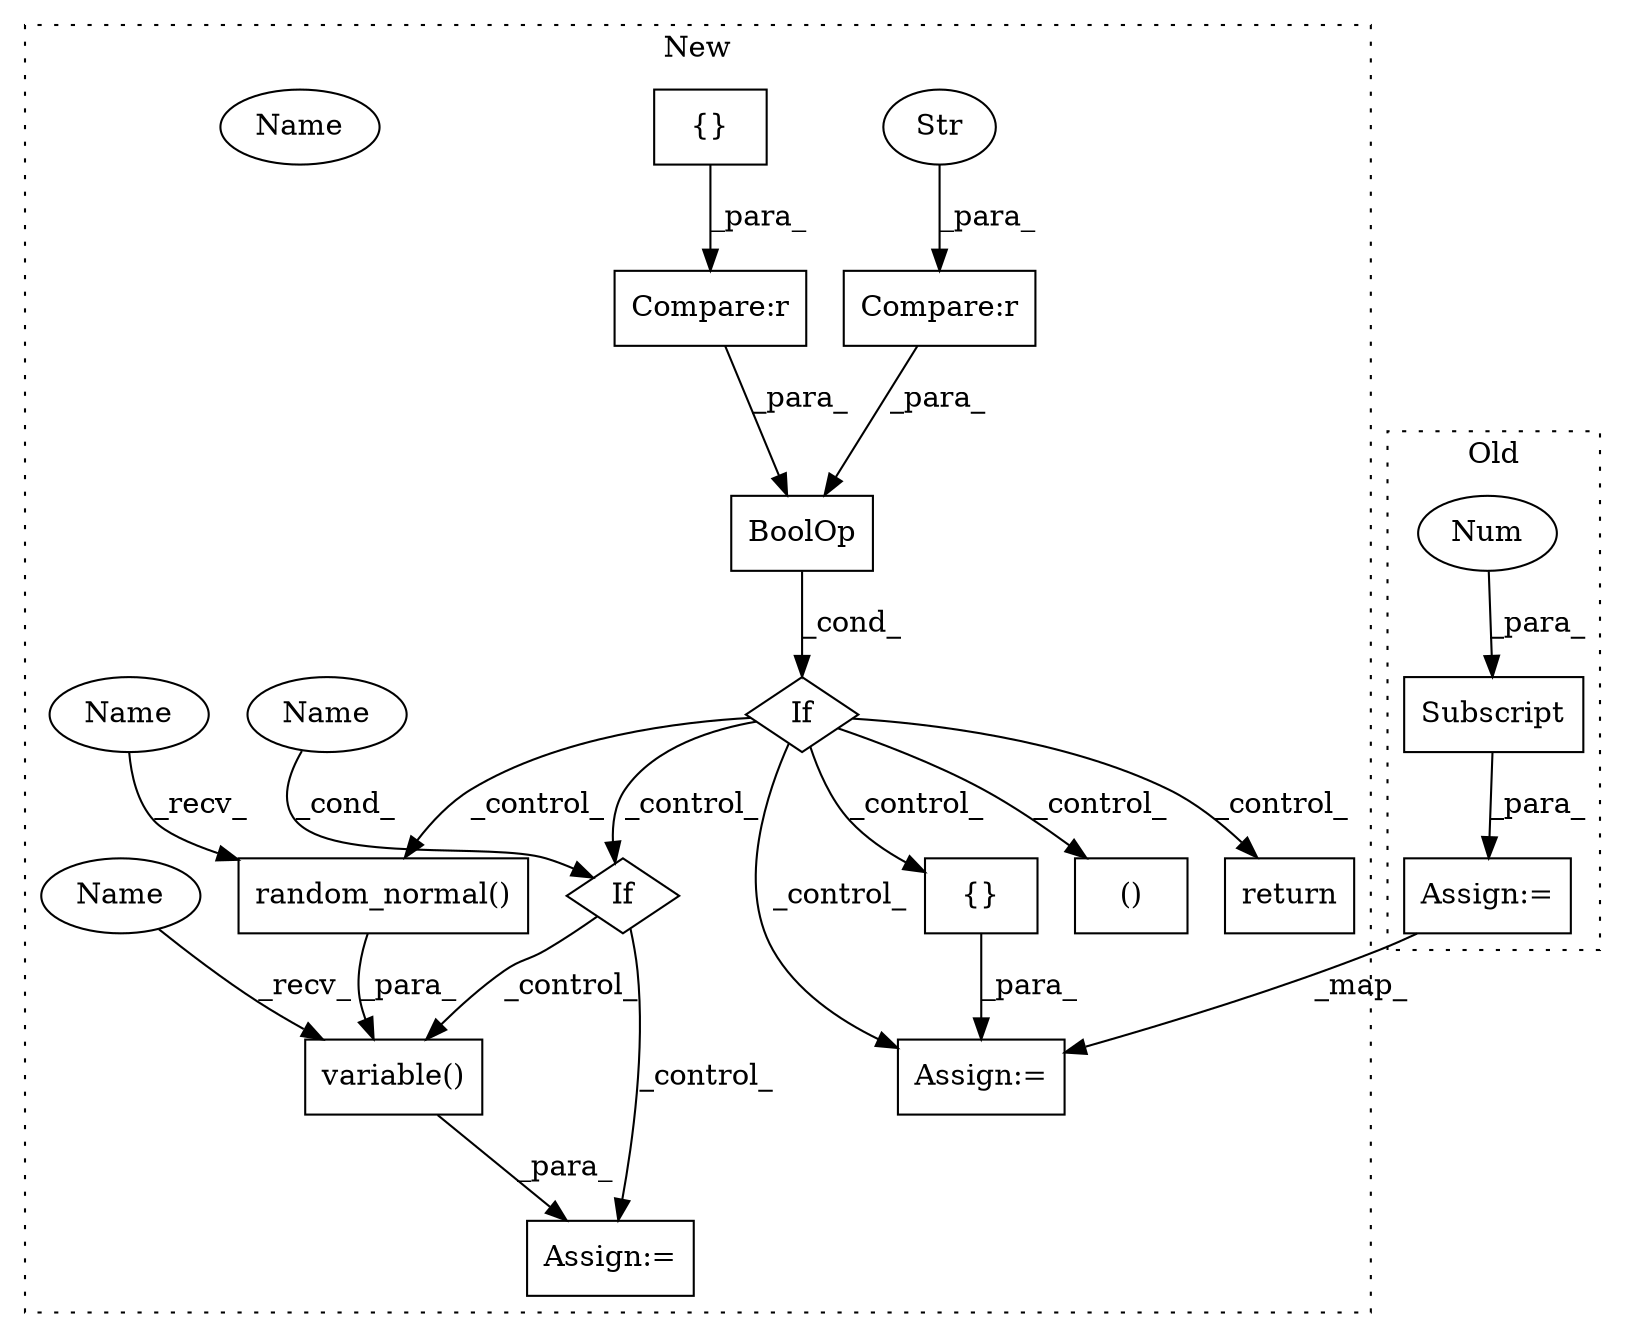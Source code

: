 digraph G {
subgraph cluster0 {
1 [label="Subscript" a="63" s="9858,0" l="11,0" shape="box"];
8 [label="Num" a="76" s="9866" l="2" shape="ellipse"];
17 [label="Assign:=" a="68" s="9855" l="3" shape="box"];
label = "Old";
style="dotted";
}
subgraph cluster1 {
2 [label="BoolOp" a="72" s="9431" l="53" shape="box"];
3 [label="Compare:r" a="40" s="9431" l="28" shape="box"];
4 [label="If" a="96" s="9428" l="3" shape="diamond"];
5 [label="Assign:=" a="68" s="9837" l="3" shape="box"];
6 [label="Compare:r" a="40" s="9464" l="20" shape="box"];
7 [label="Str" a="66" s="9474" l="9" shape="ellipse"];
9 [label="If" a="96" s="9812" l="3" shape="diamond"];
10 [label="return" a="93" s="9554" l="6" shape="box"];
11 [label="()" a="54" s="9608" l="31" shape="box"];
12 [label="{}" a="59" s="9439,9458" l="1,0" shape="box"];
13 [label="Name" a="87" s="9815" l="11" shape="ellipse"];
14 [label="variable()" a="75" s="9840,9854" l="13,1" shape="box"];
15 [label="random_normal()" a="75" s="9719" l="37" shape="box"];
16 [label="{}" a="59" s="9660,9688" l="1,0" shape="box"];
18 [label="Assign:=" a="68" s="9657" l="3" shape="box"];
19 [label="Name" a="87" s="9815" l="11" shape="ellipse"];
20 [label="Name" a="87" s="9840" l="3" shape="ellipse"];
21 [label="Name" a="87" s="9719" l="3" shape="ellipse"];
label = "New";
style="dotted";
}
1 -> 17 [label="_para_"];
2 -> 4 [label="_cond_"];
3 -> 2 [label="_para_"];
4 -> 10 [label="_control_"];
4 -> 9 [label="_control_"];
4 -> 18 [label="_control_"];
4 -> 11 [label="_control_"];
4 -> 15 [label="_control_"];
4 -> 16 [label="_control_"];
6 -> 2 [label="_para_"];
7 -> 6 [label="_para_"];
8 -> 1 [label="_para_"];
9 -> 5 [label="_control_"];
9 -> 14 [label="_control_"];
12 -> 3 [label="_para_"];
14 -> 5 [label="_para_"];
15 -> 14 [label="_para_"];
16 -> 18 [label="_para_"];
17 -> 18 [label="_map_"];
19 -> 9 [label="_cond_"];
20 -> 14 [label="_recv_"];
21 -> 15 [label="_recv_"];
}